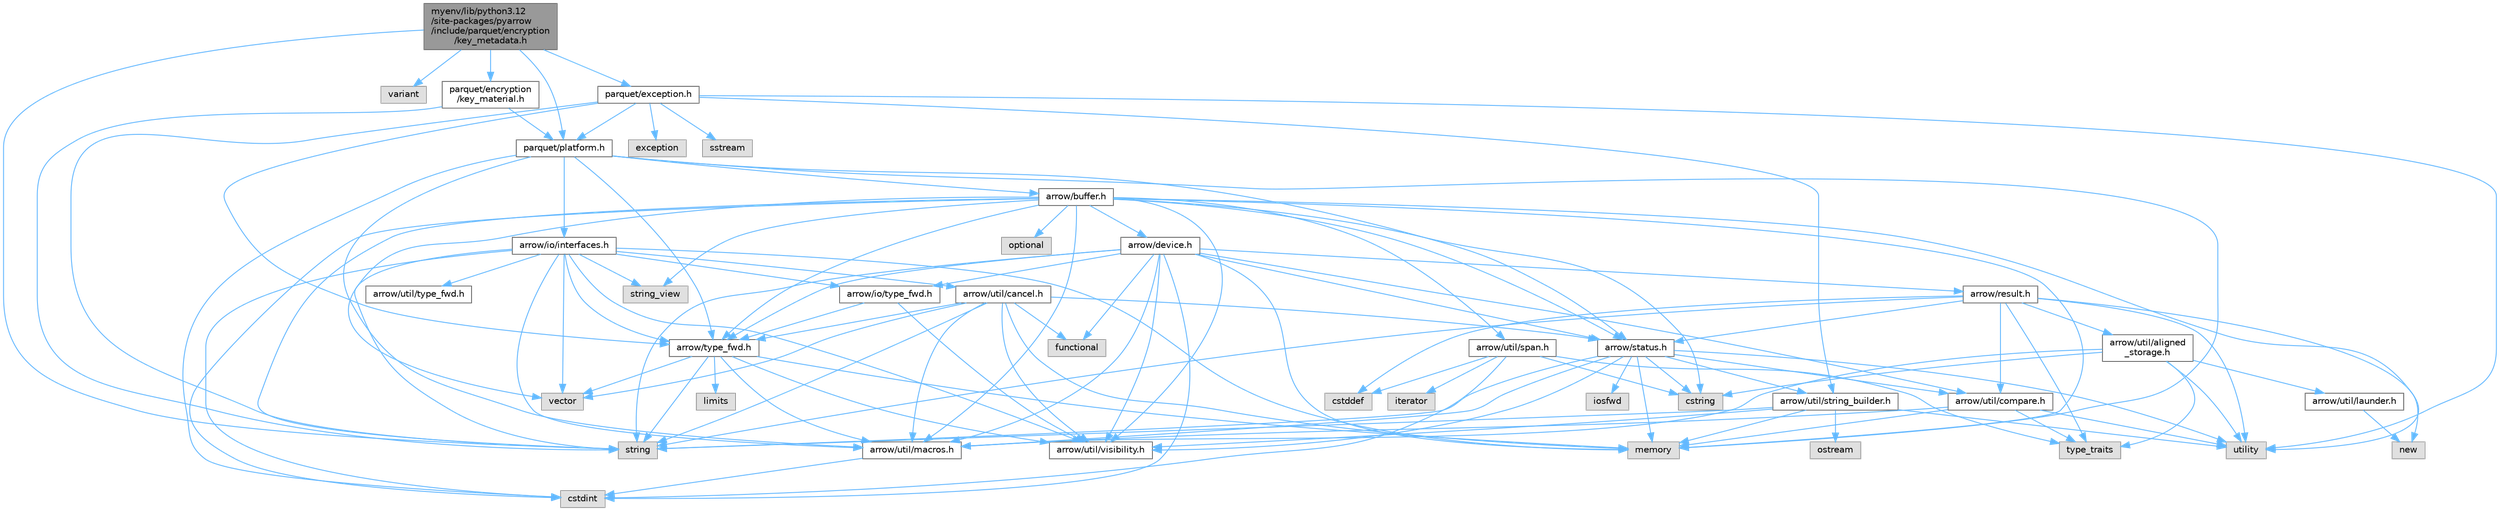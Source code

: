 digraph "myenv/lib/python3.12/site-packages/pyarrow/include/parquet/encryption/key_metadata.h"
{
 // LATEX_PDF_SIZE
  bgcolor="transparent";
  edge [fontname=Helvetica,fontsize=10,labelfontname=Helvetica,labelfontsize=10];
  node [fontname=Helvetica,fontsize=10,shape=box,height=0.2,width=0.4];
  Node1 [id="Node000001",label="myenv/lib/python3.12\l/site-packages/pyarrow\l/include/parquet/encryption\l/key_metadata.h",height=0.2,width=0.4,color="gray40", fillcolor="grey60", style="filled", fontcolor="black",tooltip=" "];
  Node1 -> Node2 [id="edge1_Node000001_Node000002",color="steelblue1",style="solid",tooltip=" "];
  Node2 [id="Node000002",label="string",height=0.2,width=0.4,color="grey60", fillcolor="#E0E0E0", style="filled",tooltip=" "];
  Node1 -> Node3 [id="edge2_Node000001_Node000003",color="steelblue1",style="solid",tooltip=" "];
  Node3 [id="Node000003",label="variant",height=0.2,width=0.4,color="grey60", fillcolor="#E0E0E0", style="filled",tooltip=" "];
  Node1 -> Node4 [id="edge3_Node000001_Node000004",color="steelblue1",style="solid",tooltip=" "];
  Node4 [id="Node000004",label="parquet/encryption\l/key_material.h",height=0.2,width=0.4,color="grey40", fillcolor="white", style="filled",URL="$key__material_8h.html",tooltip=" "];
  Node4 -> Node2 [id="edge4_Node000004_Node000002",color="steelblue1",style="solid",tooltip=" "];
  Node4 -> Node5 [id="edge5_Node000004_Node000005",color="steelblue1",style="solid",tooltip=" "];
  Node5 [id="Node000005",label="parquet/platform.h",height=0.2,width=0.4,color="grey40", fillcolor="white", style="filled",URL="$include_2parquet_2platform_8h.html",tooltip=" "];
  Node5 -> Node6 [id="edge6_Node000005_Node000006",color="steelblue1",style="solid",tooltip=" "];
  Node6 [id="Node000006",label="cstdint",height=0.2,width=0.4,color="grey60", fillcolor="#E0E0E0", style="filled",tooltip=" "];
  Node5 -> Node7 [id="edge7_Node000005_Node000007",color="steelblue1",style="solid",tooltip=" "];
  Node7 [id="Node000007",label="memory",height=0.2,width=0.4,color="grey60", fillcolor="#E0E0E0", style="filled",tooltip=" "];
  Node5 -> Node8 [id="edge8_Node000005_Node000008",color="steelblue1",style="solid",tooltip=" "];
  Node8 [id="Node000008",label="arrow/buffer.h",height=0.2,width=0.4,color="grey40", fillcolor="white", style="filled",URL="$buffer_8h.html",tooltip=" "];
  Node8 -> Node6 [id="edge9_Node000008_Node000006",color="steelblue1",style="solid",tooltip=" "];
  Node8 -> Node9 [id="edge10_Node000008_Node000009",color="steelblue1",style="solid",tooltip=" "];
  Node9 [id="Node000009",label="cstring",height=0.2,width=0.4,color="grey60", fillcolor="#E0E0E0", style="filled",tooltip=" "];
  Node8 -> Node7 [id="edge11_Node000008_Node000007",color="steelblue1",style="solid",tooltip=" "];
  Node8 -> Node10 [id="edge12_Node000008_Node000010",color="steelblue1",style="solid",tooltip=" "];
  Node10 [id="Node000010",label="optional",height=0.2,width=0.4,color="grey60", fillcolor="#E0E0E0", style="filled",tooltip=" "];
  Node8 -> Node2 [id="edge13_Node000008_Node000002",color="steelblue1",style="solid",tooltip=" "];
  Node8 -> Node11 [id="edge14_Node000008_Node000011",color="steelblue1",style="solid",tooltip=" "];
  Node11 [id="Node000011",label="string_view",height=0.2,width=0.4,color="grey60", fillcolor="#E0E0E0", style="filled",tooltip=" "];
  Node8 -> Node12 [id="edge15_Node000008_Node000012",color="steelblue1",style="solid",tooltip=" "];
  Node12 [id="Node000012",label="utility",height=0.2,width=0.4,color="grey60", fillcolor="#E0E0E0", style="filled",tooltip=" "];
  Node8 -> Node13 [id="edge16_Node000008_Node000013",color="steelblue1",style="solid",tooltip=" "];
  Node13 [id="Node000013",label="vector",height=0.2,width=0.4,color="grey60", fillcolor="#E0E0E0", style="filled",tooltip=" "];
  Node8 -> Node14 [id="edge17_Node000008_Node000014",color="steelblue1",style="solid",tooltip=" "];
  Node14 [id="Node000014",label="arrow/device.h",height=0.2,width=0.4,color="grey40", fillcolor="white", style="filled",URL="$device_8h.html",tooltip=" "];
  Node14 -> Node6 [id="edge18_Node000014_Node000006",color="steelblue1",style="solid",tooltip=" "];
  Node14 -> Node15 [id="edge19_Node000014_Node000015",color="steelblue1",style="solid",tooltip=" "];
  Node15 [id="Node000015",label="functional",height=0.2,width=0.4,color="grey60", fillcolor="#E0E0E0", style="filled",tooltip=" "];
  Node14 -> Node7 [id="edge20_Node000014_Node000007",color="steelblue1",style="solid",tooltip=" "];
  Node14 -> Node2 [id="edge21_Node000014_Node000002",color="steelblue1",style="solid",tooltip=" "];
  Node14 -> Node16 [id="edge22_Node000014_Node000016",color="steelblue1",style="solid",tooltip=" "];
  Node16 [id="Node000016",label="arrow/io/type_fwd.h",height=0.2,width=0.4,color="grey40", fillcolor="white", style="filled",URL="$arrow_2io_2type__fwd_8h.html",tooltip=" "];
  Node16 -> Node17 [id="edge23_Node000016_Node000017",color="steelblue1",style="solid",tooltip=" "];
  Node17 [id="Node000017",label="arrow/type_fwd.h",height=0.2,width=0.4,color="grey40", fillcolor="white", style="filled",URL="$arrow_2type__fwd_8h.html",tooltip=" "];
  Node17 -> Node18 [id="edge24_Node000017_Node000018",color="steelblue1",style="solid",tooltip=" "];
  Node18 [id="Node000018",label="limits",height=0.2,width=0.4,color="grey60", fillcolor="#E0E0E0", style="filled",tooltip=" "];
  Node17 -> Node7 [id="edge25_Node000017_Node000007",color="steelblue1",style="solid",tooltip=" "];
  Node17 -> Node2 [id="edge26_Node000017_Node000002",color="steelblue1",style="solid",tooltip=" "];
  Node17 -> Node13 [id="edge27_Node000017_Node000013",color="steelblue1",style="solid",tooltip=" "];
  Node17 -> Node19 [id="edge28_Node000017_Node000019",color="steelblue1",style="solid",tooltip=" "];
  Node19 [id="Node000019",label="arrow/util/macros.h",height=0.2,width=0.4,color="grey40", fillcolor="white", style="filled",URL="$macros_8h.html",tooltip=" "];
  Node19 -> Node6 [id="edge29_Node000019_Node000006",color="steelblue1",style="solid",tooltip=" "];
  Node17 -> Node20 [id="edge30_Node000017_Node000020",color="steelblue1",style="solid",tooltip=" "];
  Node20 [id="Node000020",label="arrow/util/visibility.h",height=0.2,width=0.4,color="grey40", fillcolor="white", style="filled",URL="$include_2arrow_2util_2visibility_8h.html",tooltip=" "];
  Node16 -> Node20 [id="edge31_Node000016_Node000020",color="steelblue1",style="solid",tooltip=" "];
  Node14 -> Node21 [id="edge32_Node000014_Node000021",color="steelblue1",style="solid",tooltip=" "];
  Node21 [id="Node000021",label="arrow/result.h",height=0.2,width=0.4,color="grey40", fillcolor="white", style="filled",URL="$result_8h.html",tooltip=" "];
  Node21 -> Node22 [id="edge33_Node000021_Node000022",color="steelblue1",style="solid",tooltip=" "];
  Node22 [id="Node000022",label="cstddef",height=0.2,width=0.4,color="grey60", fillcolor="#E0E0E0", style="filled",tooltip=" "];
  Node21 -> Node23 [id="edge34_Node000021_Node000023",color="steelblue1",style="solid",tooltip=" "];
  Node23 [id="Node000023",label="new",height=0.2,width=0.4,color="grey60", fillcolor="#E0E0E0", style="filled",tooltip=" "];
  Node21 -> Node2 [id="edge35_Node000021_Node000002",color="steelblue1",style="solid",tooltip=" "];
  Node21 -> Node24 [id="edge36_Node000021_Node000024",color="steelblue1",style="solid",tooltip=" "];
  Node24 [id="Node000024",label="type_traits",height=0.2,width=0.4,color="grey60", fillcolor="#E0E0E0", style="filled",tooltip=" "];
  Node21 -> Node12 [id="edge37_Node000021_Node000012",color="steelblue1",style="solid",tooltip=" "];
  Node21 -> Node25 [id="edge38_Node000021_Node000025",color="steelblue1",style="solid",tooltip=" "];
  Node25 [id="Node000025",label="arrow/status.h",height=0.2,width=0.4,color="grey40", fillcolor="white", style="filled",URL="$status_8h.html",tooltip=" "];
  Node25 -> Node9 [id="edge39_Node000025_Node000009",color="steelblue1",style="solid",tooltip=" "];
  Node25 -> Node26 [id="edge40_Node000025_Node000026",color="steelblue1",style="solid",tooltip=" "];
  Node26 [id="Node000026",label="iosfwd",height=0.2,width=0.4,color="grey60", fillcolor="#E0E0E0", style="filled",tooltip=" "];
  Node25 -> Node7 [id="edge41_Node000025_Node000007",color="steelblue1",style="solid",tooltip=" "];
  Node25 -> Node2 [id="edge42_Node000025_Node000002",color="steelblue1",style="solid",tooltip=" "];
  Node25 -> Node12 [id="edge43_Node000025_Node000012",color="steelblue1",style="solid",tooltip=" "];
  Node25 -> Node27 [id="edge44_Node000025_Node000027",color="steelblue1",style="solid",tooltip=" "];
  Node27 [id="Node000027",label="arrow/util/compare.h",height=0.2,width=0.4,color="grey40", fillcolor="white", style="filled",URL="$util_2compare_8h.html",tooltip=" "];
  Node27 -> Node7 [id="edge45_Node000027_Node000007",color="steelblue1",style="solid",tooltip=" "];
  Node27 -> Node24 [id="edge46_Node000027_Node000024",color="steelblue1",style="solid",tooltip=" "];
  Node27 -> Node12 [id="edge47_Node000027_Node000012",color="steelblue1",style="solid",tooltip=" "];
  Node27 -> Node19 [id="edge48_Node000027_Node000019",color="steelblue1",style="solid",tooltip=" "];
  Node25 -> Node19 [id="edge49_Node000025_Node000019",color="steelblue1",style="solid",tooltip=" "];
  Node25 -> Node28 [id="edge50_Node000025_Node000028",color="steelblue1",style="solid",tooltip=" "];
  Node28 [id="Node000028",label="arrow/util/string_builder.h",height=0.2,width=0.4,color="grey40", fillcolor="white", style="filled",URL="$string__builder_8h.html",tooltip=" "];
  Node28 -> Node7 [id="edge51_Node000028_Node000007",color="steelblue1",style="solid",tooltip=" "];
  Node28 -> Node29 [id="edge52_Node000028_Node000029",color="steelblue1",style="solid",tooltip=" "];
  Node29 [id="Node000029",label="ostream",height=0.2,width=0.4,color="grey60", fillcolor="#E0E0E0", style="filled",tooltip=" "];
  Node28 -> Node2 [id="edge53_Node000028_Node000002",color="steelblue1",style="solid",tooltip=" "];
  Node28 -> Node12 [id="edge54_Node000028_Node000012",color="steelblue1",style="solid",tooltip=" "];
  Node28 -> Node20 [id="edge55_Node000028_Node000020",color="steelblue1",style="solid",tooltip=" "];
  Node25 -> Node20 [id="edge56_Node000025_Node000020",color="steelblue1",style="solid",tooltip=" "];
  Node21 -> Node30 [id="edge57_Node000021_Node000030",color="steelblue1",style="solid",tooltip=" "];
  Node30 [id="Node000030",label="arrow/util/aligned\l_storage.h",height=0.2,width=0.4,color="grey40", fillcolor="white", style="filled",URL="$aligned__storage_8h.html",tooltip=" "];
  Node30 -> Node9 [id="edge58_Node000030_Node000009",color="steelblue1",style="solid",tooltip=" "];
  Node30 -> Node24 [id="edge59_Node000030_Node000024",color="steelblue1",style="solid",tooltip=" "];
  Node30 -> Node12 [id="edge60_Node000030_Node000012",color="steelblue1",style="solid",tooltip=" "];
  Node30 -> Node31 [id="edge61_Node000030_Node000031",color="steelblue1",style="solid",tooltip=" "];
  Node31 [id="Node000031",label="arrow/util/launder.h",height=0.2,width=0.4,color="grey40", fillcolor="white", style="filled",URL="$launder_8h.html",tooltip=" "];
  Node31 -> Node23 [id="edge62_Node000031_Node000023",color="steelblue1",style="solid",tooltip=" "];
  Node30 -> Node19 [id="edge63_Node000030_Node000019",color="steelblue1",style="solid",tooltip=" "];
  Node21 -> Node27 [id="edge64_Node000021_Node000027",color="steelblue1",style="solid",tooltip=" "];
  Node14 -> Node25 [id="edge65_Node000014_Node000025",color="steelblue1",style="solid",tooltip=" "];
  Node14 -> Node17 [id="edge66_Node000014_Node000017",color="steelblue1",style="solid",tooltip=" "];
  Node14 -> Node27 [id="edge67_Node000014_Node000027",color="steelblue1",style="solid",tooltip=" "];
  Node14 -> Node19 [id="edge68_Node000014_Node000019",color="steelblue1",style="solid",tooltip=" "];
  Node14 -> Node20 [id="edge69_Node000014_Node000020",color="steelblue1",style="solid",tooltip=" "];
  Node8 -> Node25 [id="edge70_Node000008_Node000025",color="steelblue1",style="solid",tooltip=" "];
  Node8 -> Node17 [id="edge71_Node000008_Node000017",color="steelblue1",style="solid",tooltip=" "];
  Node8 -> Node19 [id="edge72_Node000008_Node000019",color="steelblue1",style="solid",tooltip=" "];
  Node8 -> Node32 [id="edge73_Node000008_Node000032",color="steelblue1",style="solid",tooltip=" "];
  Node32 [id="Node000032",label="arrow/util/span.h",height=0.2,width=0.4,color="grey40", fillcolor="white", style="filled",URL="$span_8h.html",tooltip=" "];
  Node32 -> Node22 [id="edge74_Node000032_Node000022",color="steelblue1",style="solid",tooltip=" "];
  Node32 -> Node6 [id="edge75_Node000032_Node000006",color="steelblue1",style="solid",tooltip=" "];
  Node32 -> Node9 [id="edge76_Node000032_Node000009",color="steelblue1",style="solid",tooltip=" "];
  Node32 -> Node33 [id="edge77_Node000032_Node000033",color="steelblue1",style="solid",tooltip=" "];
  Node33 [id="Node000033",label="iterator",height=0.2,width=0.4,color="grey60", fillcolor="#E0E0E0", style="filled",tooltip=" "];
  Node32 -> Node24 [id="edge78_Node000032_Node000024",color="steelblue1",style="solid",tooltip=" "];
  Node8 -> Node20 [id="edge79_Node000008_Node000020",color="steelblue1",style="solid",tooltip=" "];
  Node5 -> Node34 [id="edge80_Node000005_Node000034",color="steelblue1",style="solid",tooltip=" "];
  Node34 [id="Node000034",label="arrow/io/interfaces.h",height=0.2,width=0.4,color="grey40", fillcolor="white", style="filled",URL="$interfaces_8h.html",tooltip=" "];
  Node34 -> Node6 [id="edge81_Node000034_Node000006",color="steelblue1",style="solid",tooltip=" "];
  Node34 -> Node7 [id="edge82_Node000034_Node000007",color="steelblue1",style="solid",tooltip=" "];
  Node34 -> Node2 [id="edge83_Node000034_Node000002",color="steelblue1",style="solid",tooltip=" "];
  Node34 -> Node11 [id="edge84_Node000034_Node000011",color="steelblue1",style="solid",tooltip=" "];
  Node34 -> Node13 [id="edge85_Node000034_Node000013",color="steelblue1",style="solid",tooltip=" "];
  Node34 -> Node16 [id="edge86_Node000034_Node000016",color="steelblue1",style="solid",tooltip=" "];
  Node34 -> Node17 [id="edge87_Node000034_Node000017",color="steelblue1",style="solid",tooltip=" "];
  Node34 -> Node35 [id="edge88_Node000034_Node000035",color="steelblue1",style="solid",tooltip=" "];
  Node35 [id="Node000035",label="arrow/util/cancel.h",height=0.2,width=0.4,color="grey40", fillcolor="white", style="filled",URL="$cancel_8h.html",tooltip=" "];
  Node35 -> Node15 [id="edge89_Node000035_Node000015",color="steelblue1",style="solid",tooltip=" "];
  Node35 -> Node7 [id="edge90_Node000035_Node000007",color="steelblue1",style="solid",tooltip=" "];
  Node35 -> Node2 [id="edge91_Node000035_Node000002",color="steelblue1",style="solid",tooltip=" "];
  Node35 -> Node13 [id="edge92_Node000035_Node000013",color="steelblue1",style="solid",tooltip=" "];
  Node35 -> Node25 [id="edge93_Node000035_Node000025",color="steelblue1",style="solid",tooltip=" "];
  Node35 -> Node17 [id="edge94_Node000035_Node000017",color="steelblue1",style="solid",tooltip=" "];
  Node35 -> Node19 [id="edge95_Node000035_Node000019",color="steelblue1",style="solid",tooltip=" "];
  Node35 -> Node20 [id="edge96_Node000035_Node000020",color="steelblue1",style="solid",tooltip=" "];
  Node34 -> Node19 [id="edge97_Node000034_Node000019",color="steelblue1",style="solid",tooltip=" "];
  Node34 -> Node36 [id="edge98_Node000034_Node000036",color="steelblue1",style="solid",tooltip=" "];
  Node36 [id="Node000036",label="arrow/util/type_fwd.h",height=0.2,width=0.4,color="grey40", fillcolor="white", style="filled",URL="$arrow_2util_2type__fwd_8h.html",tooltip=" "];
  Node34 -> Node20 [id="edge99_Node000034_Node000020",color="steelblue1",style="solid",tooltip=" "];
  Node5 -> Node25 [id="edge100_Node000005_Node000025",color="steelblue1",style="solid",tooltip=" "];
  Node5 -> Node17 [id="edge101_Node000005_Node000017",color="steelblue1",style="solid",tooltip=" "];
  Node5 -> Node19 [id="edge102_Node000005_Node000019",color="steelblue1",style="solid",tooltip=" "];
  Node1 -> Node37 [id="edge103_Node000001_Node000037",color="steelblue1",style="solid",tooltip=" "];
  Node37 [id="Node000037",label="parquet/exception.h",height=0.2,width=0.4,color="grey40", fillcolor="white", style="filled",URL="$exception_8h.html",tooltip=" "];
  Node37 -> Node38 [id="edge104_Node000037_Node000038",color="steelblue1",style="solid",tooltip=" "];
  Node38 [id="Node000038",label="exception",height=0.2,width=0.4,color="grey60", fillcolor="#E0E0E0", style="filled",tooltip=" "];
  Node37 -> Node39 [id="edge105_Node000037_Node000039",color="steelblue1",style="solid",tooltip=" "];
  Node39 [id="Node000039",label="sstream",height=0.2,width=0.4,color="grey60", fillcolor="#E0E0E0", style="filled",tooltip=" "];
  Node37 -> Node2 [id="edge106_Node000037_Node000002",color="steelblue1",style="solid",tooltip=" "];
  Node37 -> Node12 [id="edge107_Node000037_Node000012",color="steelblue1",style="solid",tooltip=" "];
  Node37 -> Node17 [id="edge108_Node000037_Node000017",color="steelblue1",style="solid",tooltip=" "];
  Node37 -> Node28 [id="edge109_Node000037_Node000028",color="steelblue1",style="solid",tooltip=" "];
  Node37 -> Node5 [id="edge110_Node000037_Node000005",color="steelblue1",style="solid",tooltip=" "];
  Node1 -> Node5 [id="edge111_Node000001_Node000005",color="steelblue1",style="solid",tooltip=" "];
}
